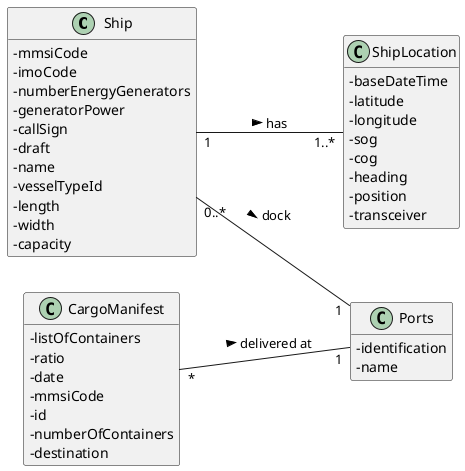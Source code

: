 @startuml
'https://plantuml.com/sequence-diagram
hide methods
left to right direction
skinparam classAttributeIconSize 0

class Ship {
-mmsiCode
-imoCode
-numberEnergyGenerators
-generatorPower
-callSign
-draft
-name
-vesselTypeId
-length
-width
-capacity
}

class ShipLocation {
-baseDateTime
-latitude
-longitude
-sog
-cog
-heading
-position
-transceiver
}

class Ports {
-identification
-name
}

class CargoManifest {
-listOfContainers
-ratio
-date
-mmsiCode
-id
-numberOfContainers
-destination
}

CargoManifest "*" -- "1" Ports : delivered at >
Ship "1" -- "1..*" ShipLocation : has >
Ship "0..*"--"1" Ports: dock >


@enduml